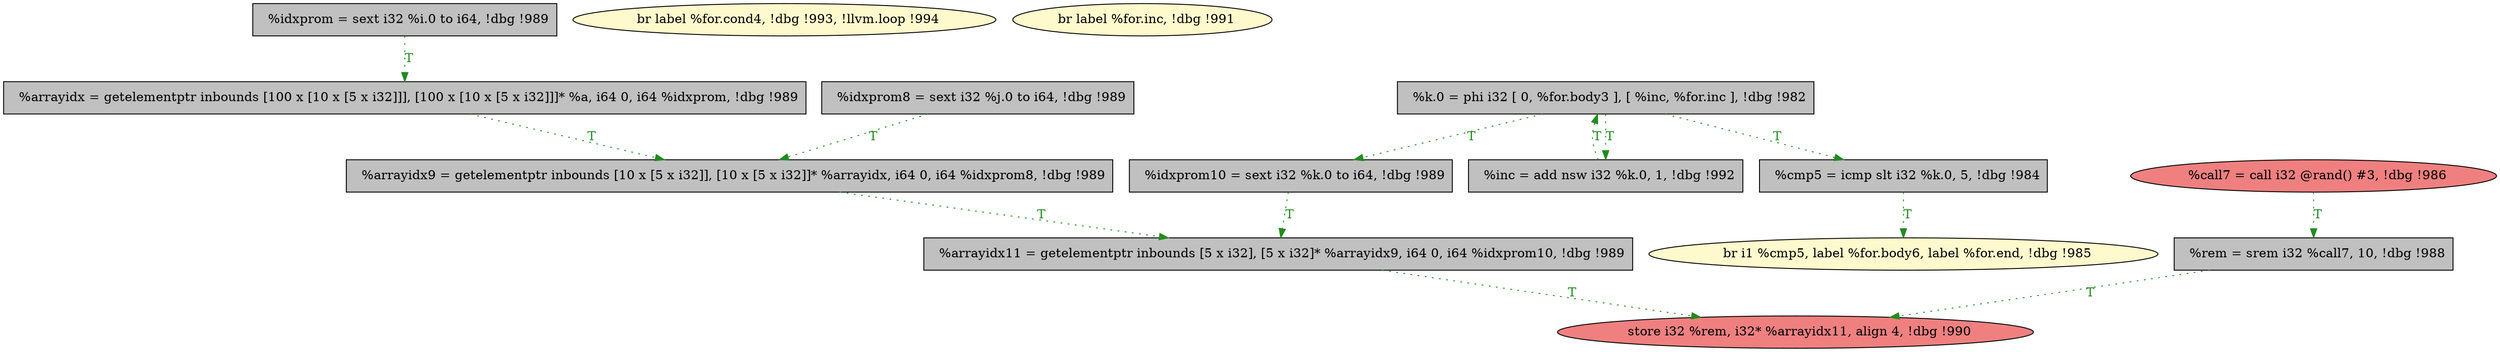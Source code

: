 
digraph G {


node200 [fillcolor=grey,label="  %rem = srem i32 %call7, 10, !dbg !988",shape=rectangle,style=filled ]
node198 [fillcolor=grey,label="  %k.0 = phi i32 [ 0, %for.body3 ], [ %inc, %for.inc ], !dbg !982",shape=rectangle,style=filled ]
node196 [fillcolor=grey,label="  %cmp5 = icmp slt i32 %k.0, 5, !dbg !984",shape=rectangle,style=filled ]
node195 [fillcolor=grey,label="  %arrayidx = getelementptr inbounds [100 x [10 x [5 x i32]]], [100 x [10 x [5 x i32]]]* %a, i64 0, i64 %idxprom, !dbg !989",shape=rectangle,style=filled ]
node194 [fillcolor=lemonchiffon,label="  br label %for.cond4, !dbg !993, !llvm.loop !994",shape=ellipse,style=filled ]
node193 [fillcolor=grey,label="  %idxprom8 = sext i32 %j.0 to i64, !dbg !989",shape=rectangle,style=filled ]
node188 [fillcolor=grey,label="  %arrayidx11 = getelementptr inbounds [5 x i32], [5 x i32]* %arrayidx9, i64 0, i64 %idxprom10, !dbg !989",shape=rectangle,style=filled ]
node199 [fillcolor=lemonchiffon,label="  br i1 %cmp5, label %for.body6, label %for.end, !dbg !985",shape=ellipse,style=filled ]
node192 [fillcolor=grey,label="  %arrayidx9 = getelementptr inbounds [10 x [5 x i32]], [10 x [5 x i32]]* %arrayidx, i64 0, i64 %idxprom8, !dbg !989",shape=rectangle,style=filled ]
node197 [fillcolor=lightcoral,label="  %call7 = call i32 @rand() #3, !dbg !986",shape=ellipse,style=filled ]
node187 [fillcolor=lightcoral,label="  store i32 %rem, i32* %arrayidx11, align 4, !dbg !990",shape=ellipse,style=filled ]
node189 [fillcolor=grey,label="  %inc = add nsw i32 %k.0, 1, !dbg !992",shape=rectangle,style=filled ]
node190 [fillcolor=grey,label="  %idxprom10 = sext i32 %k.0 to i64, !dbg !989",shape=rectangle,style=filled ]
node201 [fillcolor=grey,label="  %idxprom = sext i32 %i.0 to i64, !dbg !989",shape=rectangle,style=filled ]
node191 [fillcolor=lemonchiffon,label="  br label %for.inc, !dbg !991",shape=ellipse,style=filled ]

node195->node192 [style=dotted,color=forestgreen,label="T",fontcolor=forestgreen ]
node198->node190 [style=dotted,color=forestgreen,label="T",fontcolor=forestgreen ]
node193->node192 [style=dotted,color=forestgreen,label="T",fontcolor=forestgreen ]
node201->node195 [style=dotted,color=forestgreen,label="T",fontcolor=forestgreen ]
node192->node188 [style=dotted,color=forestgreen,label="T",fontcolor=forestgreen ]
node190->node188 [style=dotted,color=forestgreen,label="T",fontcolor=forestgreen ]
node198->node196 [style=dotted,color=forestgreen,label="T",fontcolor=forestgreen ]
node200->node187 [style=dotted,color=forestgreen,label="T",fontcolor=forestgreen ]
node197->node200 [style=dotted,color=forestgreen,label="T",fontcolor=forestgreen ]
node196->node199 [style=dotted,color=forestgreen,label="T",fontcolor=forestgreen ]
node188->node187 [style=dotted,color=forestgreen,label="T",fontcolor=forestgreen ]
node198->node189 [style=dotted,color=forestgreen,label="T",fontcolor=forestgreen ]
node189->node198 [style=dotted,color=forestgreen,label="T",fontcolor=forestgreen ]


}
